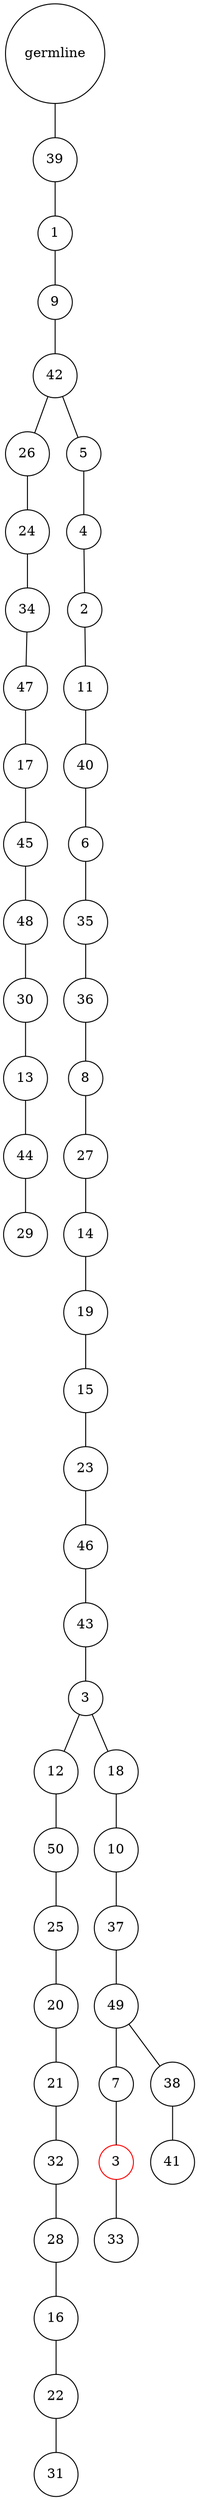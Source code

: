 graph {
	rankdir=UD;
	splines=line;
	node [shape=circle]
	"0x7f38cada26d0" [label="germline"];
	"0x7f38cada2700" [label="39"];
	"0x7f38cada26d0" -- "0x7f38cada2700" ;
	"0x7f38cada2730" [label="1"];
	"0x7f38cada2700" -- "0x7f38cada2730" ;
	"0x7f38cada2760" [label="9"];
	"0x7f38cada2730" -- "0x7f38cada2760" ;
	"0x7f38cada2790" [label="42"];
	"0x7f38cada2760" -- "0x7f38cada2790" ;
	"0x7f38cada27c0" [label="26"];
	"0x7f38cada2790" -- "0x7f38cada27c0" ;
	"0x7f38cada27f0" [label="24"];
	"0x7f38cada27c0" -- "0x7f38cada27f0" ;
	"0x7f38cada2820" [label="34"];
	"0x7f38cada27f0" -- "0x7f38cada2820" ;
	"0x7f38cada2850" [label="47"];
	"0x7f38cada2820" -- "0x7f38cada2850" ;
	"0x7f38cada2880" [label="17"];
	"0x7f38cada2850" -- "0x7f38cada2880" ;
	"0x7f38cada28b0" [label="45"];
	"0x7f38cada2880" -- "0x7f38cada28b0" ;
	"0x7f38cada28e0" [label="48"];
	"0x7f38cada28b0" -- "0x7f38cada28e0" ;
	"0x7f38cada2910" [label="30"];
	"0x7f38cada28e0" -- "0x7f38cada2910" ;
	"0x7f38cada2940" [label="13"];
	"0x7f38cada2910" -- "0x7f38cada2940" ;
	"0x7f38cada2970" [label="44"];
	"0x7f38cada2940" -- "0x7f38cada2970" ;
	"0x7f38cada29a0" [label="29"];
	"0x7f38cada2970" -- "0x7f38cada29a0" ;
	"0x7f38cada29d0" [label="5"];
	"0x7f38cada2790" -- "0x7f38cada29d0" ;
	"0x7f38cada2a00" [label="4"];
	"0x7f38cada29d0" -- "0x7f38cada2a00" ;
	"0x7f38cada2a30" [label="2"];
	"0x7f38cada2a00" -- "0x7f38cada2a30" ;
	"0x7f38cada2a60" [label="11"];
	"0x7f38cada2a30" -- "0x7f38cada2a60" ;
	"0x7f38cada2a90" [label="40"];
	"0x7f38cada2a60" -- "0x7f38cada2a90" ;
	"0x7f38cada2ac0" [label="6"];
	"0x7f38cada2a90" -- "0x7f38cada2ac0" ;
	"0x7f38cada2af0" [label="35"];
	"0x7f38cada2ac0" -- "0x7f38cada2af0" ;
	"0x7f38cada2b20" [label="36"];
	"0x7f38cada2af0" -- "0x7f38cada2b20" ;
	"0x7f38cada2b50" [label="8"];
	"0x7f38cada2b20" -- "0x7f38cada2b50" ;
	"0x7f38cada2b80" [label="27"];
	"0x7f38cada2b50" -- "0x7f38cada2b80" ;
	"0x7f38cada2bb0" [label="14"];
	"0x7f38cada2b80" -- "0x7f38cada2bb0" ;
	"0x7f38cada2be0" [label="19"];
	"0x7f38cada2bb0" -- "0x7f38cada2be0" ;
	"0x7f38cada2c10" [label="15"];
	"0x7f38cada2be0" -- "0x7f38cada2c10" ;
	"0x7f38cada2c40" [label="23"];
	"0x7f38cada2c10" -- "0x7f38cada2c40" ;
	"0x7f38cada2c70" [label="46"];
	"0x7f38cada2c40" -- "0x7f38cada2c70" ;
	"0x7f38cada2ca0" [label="43"];
	"0x7f38cada2c70" -- "0x7f38cada2ca0" ;
	"0x7f38cada2cd0" [label="3"];
	"0x7f38cada2ca0" -- "0x7f38cada2cd0" ;
	"0x7f38cada2d00" [label="12"];
	"0x7f38cada2cd0" -- "0x7f38cada2d00" ;
	"0x7f38cada2d30" [label="50"];
	"0x7f38cada2d00" -- "0x7f38cada2d30" ;
	"0x7f38cada2d60" [label="25"];
	"0x7f38cada2d30" -- "0x7f38cada2d60" ;
	"0x7f38cada2d90" [label="20"];
	"0x7f38cada2d60" -- "0x7f38cada2d90" ;
	"0x7f38cada2dc0" [label="21"];
	"0x7f38cada2d90" -- "0x7f38cada2dc0" ;
	"0x7f38cada2df0" [label="32"];
	"0x7f38cada2dc0" -- "0x7f38cada2df0" ;
	"0x7f38cada2e20" [label="28"];
	"0x7f38cada2df0" -- "0x7f38cada2e20" ;
	"0x7f38cada2e50" [label="16"];
	"0x7f38cada2e20" -- "0x7f38cada2e50" ;
	"0x7f38cada2e80" [label="22"];
	"0x7f38cada2e50" -- "0x7f38cada2e80" ;
	"0x7f38cada2eb0" [label="31"];
	"0x7f38cada2e80" -- "0x7f38cada2eb0" ;
	"0x7f38cada2ee0" [label="18"];
	"0x7f38cada2cd0" -- "0x7f38cada2ee0" ;
	"0x7f38cada2f10" [label="10"];
	"0x7f38cada2ee0" -- "0x7f38cada2f10" ;
	"0x7f38cada2f40" [label="37"];
	"0x7f38cada2f10" -- "0x7f38cada2f40" ;
	"0x7f38cada2f70" [label="49"];
	"0x7f38cada2f40" -- "0x7f38cada2f70" ;
	"0x7f38cada2fa0" [label="7"];
	"0x7f38cada2f70" -- "0x7f38cada2fa0" ;
	"0x7f38cada2fd0" [label="3",color="red"];
	"0x7f38cada2fa0" -- "0x7f38cada2fd0" ;
	"0x7f38cada6040" [label="33"];
	"0x7f38cada2fd0" -- "0x7f38cada6040" ;
	"0x7f38cada6070" [label="38"];
	"0x7f38cada2f70" -- "0x7f38cada6070" ;
	"0x7f38cada60a0" [label="41"];
	"0x7f38cada6070" -- "0x7f38cada60a0" ;
}
